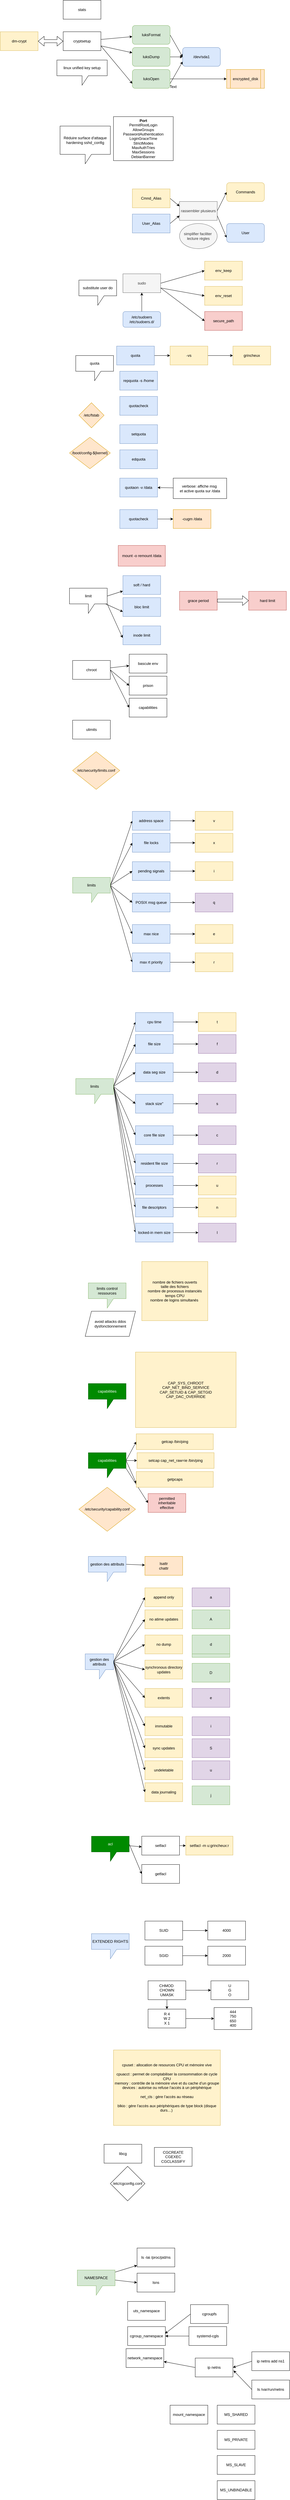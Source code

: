 <mxfile>
    <diagram id="hJlC-j1czO7JjAZC4sD-" name="Page-1">
        <mxGraphModel dx="1338" dy="501" grid="1" gridSize="10" guides="1" tooltips="1" connect="1" arrows="1" fold="1" page="1" pageScale="1" pageWidth="827" pageHeight="1169" math="0" shadow="0">
            <root>
                <mxCell id="0"/>
                <mxCell id="1" parent="0"/>
                <mxCell id="2" value="stats" style="rounded=0;whiteSpace=wrap;html=1;" vertex="1" parent="1">
                    <mxGeometry x="50" y="20" width="120" height="60" as="geometry"/>
                </mxCell>
                <mxCell id="16" style="edgeStyle=none;html=1;" edge="1" parent="1" source="3" target="5">
                    <mxGeometry relative="1" as="geometry"/>
                </mxCell>
                <mxCell id="17" style="edgeStyle=none;html=1;exitX=1;exitY=0.75;exitDx=0;exitDy=0;" edge="1" parent="1" source="3" target="6">
                    <mxGeometry relative="1" as="geometry"/>
                </mxCell>
                <mxCell id="18" style="edgeStyle=none;html=1;exitX=1;exitY=0.75;exitDx=0;exitDy=0;entryX=0;entryY=0.75;entryDx=0;entryDy=0;" edge="1" parent="1" source="3" target="7">
                    <mxGeometry relative="1" as="geometry"/>
                </mxCell>
                <mxCell id="3" value="cryptsetup" style="rounded=0;whiteSpace=wrap;html=1;" vertex="1" parent="1">
                    <mxGeometry x="50" y="120" width="120" height="60" as="geometry"/>
                </mxCell>
                <mxCell id="22" style="edgeStyle=none;html=1;exitX=1;exitY=0.5;exitDx=0;exitDy=0;entryX=0;entryY=0.5;entryDx=0;entryDy=0;" edge="1" parent="1" source="5" target="13">
                    <mxGeometry relative="1" as="geometry"/>
                </mxCell>
                <mxCell id="5" value="luksFormat" style="rounded=1;whiteSpace=wrap;html=1;fillColor=#d5e8d4;strokeColor=#82b366;" vertex="1" parent="1">
                    <mxGeometry x="270" y="100" width="120" height="60" as="geometry"/>
                </mxCell>
                <mxCell id="19" style="edgeStyle=none;html=1;exitX=1;exitY=0.5;exitDx=0;exitDy=0;" edge="1" parent="1" source="6" target="13">
                    <mxGeometry relative="1" as="geometry"/>
                </mxCell>
                <mxCell id="6" value="luksDump" style="rounded=1;whiteSpace=wrap;html=1;fillColor=#d5e8d4;strokeColor=#82b366;" vertex="1" parent="1">
                    <mxGeometry x="270" y="170" width="120" height="60" as="geometry"/>
                </mxCell>
                <mxCell id="20" style="edgeStyle=none;html=1;exitX=1;exitY=0.5;exitDx=0;exitDy=0;" edge="1" parent="1" source="7" target="12">
                    <mxGeometry relative="1" as="geometry">
                        <Array as="points">
                            <mxPoint x="410" y="270"/>
                        </Array>
                    </mxGeometry>
                </mxCell>
                <mxCell id="21" style="edgeStyle=none;html=1;exitX=1;exitY=0.75;exitDx=0;exitDy=0;entryX=0;entryY=0.75;entryDx=0;entryDy=0;" edge="1" parent="1" source="7" target="13">
                    <mxGeometry relative="1" as="geometry"/>
                </mxCell>
                <mxCell id="7" value="luksOpen" style="rounded=1;whiteSpace=wrap;html=1;fillColor=#d5e8d4;strokeColor=#82b366;" vertex="1" parent="1">
                    <mxGeometry x="270" y="240" width="120" height="60" as="geometry"/>
                </mxCell>
                <mxCell id="12" value="encrypted_disk" style="shape=process;whiteSpace=wrap;html=1;backgroundOutline=1;fillColor=#ffe6cc;strokeColor=#d79b00;" vertex="1" parent="1">
                    <mxGeometry x="570" y="240" width="120" height="60" as="geometry"/>
                </mxCell>
                <mxCell id="13" value="/dev/sda1" style="rounded=1;whiteSpace=wrap;html=1;fillColor=#dae8fc;strokeColor=#6c8ebf;" vertex="1" parent="1">
                    <mxGeometry x="430" y="170" width="120" height="60" as="geometry"/>
                </mxCell>
                <mxCell id="23" value="Text" style="text;html=1;strokeColor=none;fillColor=none;align=center;verticalAlign=middle;whiteSpace=wrap;rounded=0;" vertex="1" parent="1">
                    <mxGeometry x="370" y="280" width="60" height="30" as="geometry"/>
                </mxCell>
                <mxCell id="25" value="linux unified key setup" style="shape=callout;whiteSpace=wrap;html=1;perimeter=calloutPerimeter;" vertex="1" parent="1">
                    <mxGeometry x="30" y="210" width="160" height="80" as="geometry"/>
                </mxCell>
                <mxCell id="26" value="dm-crypt" style="rounded=0;whiteSpace=wrap;html=1;fillColor=#fff2cc;strokeColor=#d6b656;" vertex="1" parent="1">
                    <mxGeometry x="-150" y="120" width="120" height="60" as="geometry"/>
                </mxCell>
                <mxCell id="28" value="" style="shape=flexArrow;endArrow=classic;startArrow=classic;html=1;entryX=0;entryY=0.5;entryDx=0;entryDy=0;exitX=1;exitY=0.5;exitDx=0;exitDy=0;" edge="1" parent="1" source="26" target="3">
                    <mxGeometry width="100" height="100" relative="1" as="geometry">
                        <mxPoint x="-110" y="170" as="sourcePoint"/>
                        <mxPoint x="-10" y="70" as="targetPoint"/>
                    </mxGeometry>
                </mxCell>
                <mxCell id="29" value="&lt;b&gt;Port&lt;br&gt;&lt;/b&gt;PermitRootLogin&lt;br&gt;AllowGroups&lt;br&gt;PasswordAuthentication&lt;br&gt;LoginGraceTime&lt;br&gt;StrictModes&lt;br&gt;MaxAuthTries&lt;br&gt;MaxSessions&lt;br&gt;DebianBanner" style="rounded=0;whiteSpace=wrap;html=1;" vertex="1" parent="1">
                    <mxGeometry x="210" y="390" width="190" height="140" as="geometry"/>
                </mxCell>
                <mxCell id="30" value="Réduire surface d'attaque&lt;br&gt;hardening sshd_config" style="shape=callout;whiteSpace=wrap;html=1;perimeter=calloutPerimeter;" vertex="1" parent="1">
                    <mxGeometry x="40" y="420" width="160" height="120" as="geometry"/>
                </mxCell>
                <mxCell id="36" style="edgeStyle=none;html=1;exitX=1;exitY=0.5;exitDx=0;exitDy=0;entryX=0;entryY=0.25;entryDx=0;entryDy=0;" edge="1" parent="1" source="31" target="33">
                    <mxGeometry relative="1" as="geometry"/>
                </mxCell>
                <mxCell id="31" value="Cmnd_Alias" style="rounded=0;whiteSpace=wrap;html=1;fillColor=#fff2cc;strokeColor=#d6b656;" vertex="1" parent="1">
                    <mxGeometry x="270" y="620" width="120" height="60" as="geometry"/>
                </mxCell>
                <mxCell id="37" style="edgeStyle=none;html=1;exitX=1;exitY=0.5;exitDx=0;exitDy=0;entryX=0;entryY=0.75;entryDx=0;entryDy=0;" edge="1" parent="1" source="32" target="33">
                    <mxGeometry relative="1" as="geometry"/>
                </mxCell>
                <mxCell id="32" value="User_Alias" style="rounded=0;whiteSpace=wrap;html=1;fillColor=#dae8fc;strokeColor=#6c8ebf;" vertex="1" parent="1">
                    <mxGeometry x="270" y="700" width="120" height="60" as="geometry"/>
                </mxCell>
                <mxCell id="38" style="edgeStyle=none;html=1;exitX=1;exitY=0.5;exitDx=0;exitDy=0;entryX=0;entryY=0.5;entryDx=0;entryDy=0;" edge="1" parent="1" source="33" target="35">
                    <mxGeometry relative="1" as="geometry"/>
                </mxCell>
                <mxCell id="39" style="edgeStyle=none;html=1;exitX=1;exitY=0.75;exitDx=0;exitDy=0;entryX=0;entryY=0.75;entryDx=0;entryDy=0;" edge="1" parent="1" source="33" target="34">
                    <mxGeometry relative="1" as="geometry"/>
                </mxCell>
                <mxCell id="33" value="rassembler plusieurs" style="rounded=0;whiteSpace=wrap;html=1;fillColor=#f5f5f5;fontColor=#333333;strokeColor=#666666;" vertex="1" parent="1">
                    <mxGeometry x="420" y="660" width="120" height="60" as="geometry"/>
                </mxCell>
                <mxCell id="34" value="User" style="rounded=1;whiteSpace=wrap;html=1;fillColor=#dae8fc;strokeColor=#6c8ebf;" vertex="1" parent="1">
                    <mxGeometry x="570" y="730" width="120" height="60" as="geometry"/>
                </mxCell>
                <mxCell id="35" value="Commands" style="rounded=1;whiteSpace=wrap;html=1;fillColor=#fff2cc;strokeColor=#d6b656;" vertex="1" parent="1">
                    <mxGeometry x="570" y="600" width="120" height="60" as="geometry"/>
                </mxCell>
                <mxCell id="40" value="simplifier faciliter&amp;nbsp;&lt;br&gt;lecture règles" style="ellipse;whiteSpace=wrap;html=1;fillColor=#f5f5f5;fontColor=#333333;strokeColor=#666666;" vertex="1" parent="1">
                    <mxGeometry x="420" y="730" width="120" height="80" as="geometry"/>
                </mxCell>
                <mxCell id="41" value="env_keep" style="rounded=0;whiteSpace=wrap;html=1;fillColor=#fff2cc;strokeColor=#d6b656;" vertex="1" parent="1">
                    <mxGeometry x="500" y="850" width="120" height="60" as="geometry"/>
                </mxCell>
                <mxCell id="42" value="env_reset" style="rounded=0;whiteSpace=wrap;html=1;fillColor=#fff2cc;strokeColor=#d6b656;" vertex="1" parent="1">
                    <mxGeometry x="500" y="930" width="120" height="60" as="geometry"/>
                </mxCell>
                <mxCell id="44" style="edgeStyle=none;html=1;exitX=1;exitY=0.5;exitDx=0;exitDy=0;entryX=0;entryY=0.5;entryDx=0;entryDy=0;" edge="1" parent="1" source="43" target="41">
                    <mxGeometry relative="1" as="geometry"/>
                </mxCell>
                <mxCell id="45" style="edgeStyle=none;html=1;exitX=1;exitY=0.75;exitDx=0;exitDy=0;entryX=0;entryY=0.5;entryDx=0;entryDy=0;" edge="1" parent="1" source="43" target="42">
                    <mxGeometry relative="1" as="geometry"/>
                </mxCell>
                <mxCell id="47" style="edgeStyle=none;html=1;exitX=1;exitY=0.75;exitDx=0;exitDy=0;entryX=0;entryY=0.5;entryDx=0;entryDy=0;" edge="1" parent="1" source="43" target="46">
                    <mxGeometry relative="1" as="geometry"/>
                </mxCell>
                <mxCell id="43" value="sudo" style="rounded=0;whiteSpace=wrap;html=1;fillColor=#f5f5f5;fontColor=#333333;strokeColor=#666666;" vertex="1" parent="1">
                    <mxGeometry x="240" y="890" width="120" height="60" as="geometry"/>
                </mxCell>
                <mxCell id="46" value="secure_path" style="rounded=0;whiteSpace=wrap;html=1;fillColor=#f8cecc;strokeColor=#b85450;" vertex="1" parent="1">
                    <mxGeometry x="500" y="1010" width="120" height="60" as="geometry"/>
                </mxCell>
                <mxCell id="50" style="edgeStyle=none;html=1;entryX=0.5;entryY=1;entryDx=0;entryDy=0;" edge="1" parent="1" source="49" target="43">
                    <mxGeometry relative="1" as="geometry"/>
                </mxCell>
                <mxCell id="49" value="/etc/sudoers&lt;br&gt;/etc/sudoers.d/" style="rounded=1;whiteSpace=wrap;html=1;fillColor=#dae8fc;strokeColor=#6c8ebf;" vertex="1" parent="1">
                    <mxGeometry x="240" y="1010" width="120" height="50" as="geometry"/>
                </mxCell>
                <mxCell id="51" value="substitute user do" style="shape=callout;whiteSpace=wrap;html=1;perimeter=calloutPerimeter;" vertex="1" parent="1">
                    <mxGeometry x="100" y="910" width="120" height="80" as="geometry"/>
                </mxCell>
                <mxCell id="73" style="edgeStyle=none;html=1;exitX=1;exitY=0.5;exitDx=0;exitDy=0;entryX=0;entryY=0.5;entryDx=0;entryDy=0;" edge="1" parent="1" source="52" target="54">
                    <mxGeometry relative="1" as="geometry"/>
                </mxCell>
                <mxCell id="52" value="quota" style="rounded=0;whiteSpace=wrap;html=1;fillColor=#dae8fc;strokeColor=#6c8ebf;" vertex="1" parent="1">
                    <mxGeometry x="220" y="1120" width="120" height="60" as="geometry"/>
                </mxCell>
                <mxCell id="58" value="" style="edgeStyle=none;html=1;" edge="1" parent="1" source="54" target="57">
                    <mxGeometry relative="1" as="geometry"/>
                </mxCell>
                <mxCell id="54" value="-vs" style="rounded=0;whiteSpace=wrap;html=1;fillColor=#fff2cc;strokeColor=#d6b656;" vertex="1" parent="1">
                    <mxGeometry x="390" y="1120" width="120" height="60" as="geometry"/>
                </mxCell>
                <mxCell id="57" value="grincheux" style="rounded=0;whiteSpace=wrap;html=1;fillColor=#fff2cc;strokeColor=#d6b656;" vertex="1" parent="1">
                    <mxGeometry x="590" y="1120" width="120" height="60" as="geometry"/>
                </mxCell>
                <mxCell id="59" value="repquota -s /home" style="whiteSpace=wrap;html=1;fillColor=#dae8fc;strokeColor=#6c8ebf;" vertex="1" parent="1">
                    <mxGeometry x="230" y="1200" width="120" height="60" as="geometry"/>
                </mxCell>
                <mxCell id="60" value="quota" style="shape=callout;whiteSpace=wrap;html=1;perimeter=calloutPerimeter;" vertex="1" parent="1">
                    <mxGeometry x="90" y="1150" width="120" height="80" as="geometry"/>
                </mxCell>
                <mxCell id="61" value="quotacheck" style="rounded=0;whiteSpace=wrap;html=1;fillColor=#dae8fc;strokeColor=#6c8ebf;" vertex="1" parent="1">
                    <mxGeometry x="230" y="1280" width="120" height="60" as="geometry"/>
                </mxCell>
                <mxCell id="62" value="setfacl -m u:grincheux:r" style="rounded=0;whiteSpace=wrap;html=1;fillColor=#fff2cc;strokeColor=#d6b656;" vertex="1" parent="1">
                    <mxGeometry x="440" y="5860" width="150" height="60" as="geometry"/>
                </mxCell>
                <mxCell id="63" value="setquota" style="whiteSpace=wrap;html=1;fillColor=#dae8fc;strokeColor=#6c8ebf;" vertex="1" parent="1">
                    <mxGeometry x="230" y="1370" width="120" height="60" as="geometry"/>
                </mxCell>
                <mxCell id="64" value="edquota" style="whiteSpace=wrap;html=1;fillColor=#dae8fc;strokeColor=#6c8ebf;" vertex="1" parent="1">
                    <mxGeometry x="230" y="1450" width="120" height="60" as="geometry"/>
                </mxCell>
                <mxCell id="65" value="quotaon -v /data" style="whiteSpace=wrap;html=1;fillColor=#dae8fc;strokeColor=#6c8ebf;" vertex="1" parent="1">
                    <mxGeometry x="230" y="1540" width="120" height="60" as="geometry"/>
                </mxCell>
                <mxCell id="67" style="edgeStyle=none;html=1;entryX=1;entryY=0.5;entryDx=0;entryDy=0;" edge="1" parent="1" source="66" target="65">
                    <mxGeometry relative="1" as="geometry"/>
                </mxCell>
                <mxCell id="66" value="verbose: affiche msg&amp;nbsp;&lt;br&gt;et active quota sur /data" style="whiteSpace=wrap;html=1;" vertex="1" parent="1">
                    <mxGeometry x="400" y="1540" width="170" height="65" as="geometry"/>
                </mxCell>
                <mxCell id="71" style="edgeStyle=none;html=1;exitX=1;exitY=0.5;exitDx=0;exitDy=0;entryX=0;entryY=0.5;entryDx=0;entryDy=0;" edge="1" parent="1" source="68" target="70">
                    <mxGeometry relative="1" as="geometry"/>
                </mxCell>
                <mxCell id="68" value="quotacheck" style="whiteSpace=wrap;html=1;fillColor=#dae8fc;strokeColor=#6c8ebf;" vertex="1" parent="1">
                    <mxGeometry x="230" y="1640" width="120" height="60" as="geometry"/>
                </mxCell>
                <mxCell id="70" value="-cugm /data" style="whiteSpace=wrap;html=1;fillColor=#ffe6cc;strokeColor=#d79b00;" vertex="1" parent="1">
                    <mxGeometry x="400" y="1640" width="120" height="60" as="geometry"/>
                </mxCell>
                <mxCell id="72" value="mount -o remount /data" style="rounded=0;whiteSpace=wrap;html=1;fillColor=#f8cecc;strokeColor=#b85450;" vertex="1" parent="1">
                    <mxGeometry x="225" y="1754" width="150" height="66" as="geometry"/>
                </mxCell>
                <mxCell id="75" value="/etc/fstab" style="rhombus;whiteSpace=wrap;html=1;fillColor=#ffe6cc;strokeColor=#d79b00;" vertex="1" parent="1">
                    <mxGeometry x="100" y="1300" width="80" height="80" as="geometry"/>
                </mxCell>
                <mxCell id="76" value="/boot/config-${kernel}" style="rhombus;whiteSpace=wrap;html=1;fillColor=#ffe6cc;strokeColor=#d79b00;" vertex="1" parent="1">
                    <mxGeometry x="70" y="1410" width="130" height="100" as="geometry"/>
                </mxCell>
                <mxCell id="84" style="edgeStyle=none;html=1;exitX=0;exitY=0;exitDx=120;exitDy=25;exitPerimeter=0;" edge="1" parent="1" source="77" target="79">
                    <mxGeometry relative="1" as="geometry"/>
                </mxCell>
                <mxCell id="85" style="edgeStyle=none;html=1;entryX=0;entryY=0.75;entryDx=0;entryDy=0;" edge="1" parent="1" source="77" target="81">
                    <mxGeometry relative="1" as="geometry"/>
                </mxCell>
                <mxCell id="87" style="edgeStyle=none;html=1;exitX=0;exitY=0;exitDx=120;exitDy=50;exitPerimeter=0;entryX=-0.008;entryY=0.633;entryDx=0;entryDy=0;entryPerimeter=0;" edge="1" parent="1" source="77" target="83">
                    <mxGeometry relative="1" as="geometry"/>
                </mxCell>
                <mxCell id="77" value="limit" style="shape=callout;whiteSpace=wrap;html=1;perimeter=calloutPerimeter;" vertex="1" parent="1">
                    <mxGeometry x="70" y="1890" width="120" height="80" as="geometry"/>
                </mxCell>
                <mxCell id="79" value="soft / hard" style="rounded=0;whiteSpace=wrap;html=1;fillColor=#dae8fc;strokeColor=#6c8ebf;" vertex="1" parent="1">
                    <mxGeometry x="240" y="1850" width="120" height="60" as="geometry"/>
                </mxCell>
                <mxCell id="81" value="bloc limit" style="rounded=0;whiteSpace=wrap;html=1;fillColor=#dae8fc;strokeColor=#6c8ebf;" vertex="1" parent="1">
                    <mxGeometry x="240" y="1920" width="120" height="60" as="geometry"/>
                </mxCell>
                <mxCell id="83" value="inode limit" style="rounded=0;whiteSpace=wrap;html=1;fillColor=#dae8fc;strokeColor=#6c8ebf;" vertex="1" parent="1">
                    <mxGeometry x="240" y="2010" width="120" height="60" as="geometry"/>
                </mxCell>
                <mxCell id="88" value="grace period" style="rounded=0;whiteSpace=wrap;html=1;fillColor=#f8cecc;strokeColor=#b85450;" vertex="1" parent="1">
                    <mxGeometry x="420" y="1900" width="120" height="60" as="geometry"/>
                </mxCell>
                <mxCell id="89" value="" style="shape=flexArrow;endArrow=classic;html=1;" edge="1" parent="1">
                    <mxGeometry width="50" height="50" relative="1" as="geometry">
                        <mxPoint x="540" y="1929.5" as="sourcePoint"/>
                        <mxPoint x="640" y="1929.5" as="targetPoint"/>
                    </mxGeometry>
                </mxCell>
                <mxCell id="90" value="hard limit" style="whiteSpace=wrap;html=1;fillColor=#f8cecc;strokeColor=#b85450;" vertex="1" parent="1">
                    <mxGeometry x="640" y="1900" width="120" height="60" as="geometry"/>
                </mxCell>
                <mxCell id="100" style="edgeStyle=none;html=1;" edge="1" parent="1" source="91" target="94">
                    <mxGeometry relative="1" as="geometry"/>
                </mxCell>
                <mxCell id="101" style="edgeStyle=none;html=1;exitX=1;exitY=0.5;exitDx=0;exitDy=0;entryX=0;entryY=0.5;entryDx=0;entryDy=0;" edge="1" parent="1" source="91" target="95">
                    <mxGeometry relative="1" as="geometry"/>
                </mxCell>
                <mxCell id="102" style="edgeStyle=none;html=1;exitX=1;exitY=0.5;exitDx=0;exitDy=0;entryX=0;entryY=0.5;entryDx=0;entryDy=0;" edge="1" parent="1" source="91" target="97">
                    <mxGeometry relative="1" as="geometry"/>
                </mxCell>
                <mxCell id="91" value="chroot" style="whiteSpace=wrap;html=1;" vertex="1" parent="1">
                    <mxGeometry x="80" y="2120" width="120" height="60" as="geometry"/>
                </mxCell>
                <mxCell id="94" value="bascule env" style="whiteSpace=wrap;html=1;" vertex="1" parent="1">
                    <mxGeometry x="260" y="2100" width="120" height="60" as="geometry"/>
                </mxCell>
                <mxCell id="95" value="prison" style="whiteSpace=wrap;html=1;" vertex="1" parent="1">
                    <mxGeometry x="260" y="2170" width="120" height="60" as="geometry"/>
                </mxCell>
                <mxCell id="97" value="capabilities" style="whiteSpace=wrap;html=1;" vertex="1" parent="1">
                    <mxGeometry x="260" y="2240" width="120" height="60" as="geometry"/>
                </mxCell>
                <mxCell id="98" value="ulimits" style="whiteSpace=wrap;html=1;" vertex="1" parent="1">
                    <mxGeometry x="80" y="2310" width="120" height="60" as="geometry"/>
                </mxCell>
                <mxCell id="99" value="/etc/security/limits.conf" style="rhombus;whiteSpace=wrap;html=1;fillColor=#ffe6cc;strokeColor=#d79b00;" vertex="1" parent="1">
                    <mxGeometry x="80" y="2410" width="150" height="120" as="geometry"/>
                </mxCell>
                <mxCell id="125" style="edgeStyle=none;html=1;exitX=0;exitY=0;exitDx=120;exitDy=25;exitPerimeter=0;entryX=0;entryY=0.5;entryDx=0;entryDy=0;" edge="1" parent="1" source="103" target="106">
                    <mxGeometry relative="1" as="geometry"/>
                </mxCell>
                <mxCell id="126" style="edgeStyle=none;html=1;exitX=0;exitY=0;exitDx=120;exitDy=25;exitPerimeter=0;entryX=0;entryY=0.5;entryDx=0;entryDy=0;" edge="1" parent="1" source="103" target="107">
                    <mxGeometry relative="1" as="geometry"/>
                </mxCell>
                <mxCell id="127" style="edgeStyle=none;html=1;exitX=0;exitY=0;exitDx=120;exitDy=25;exitPerimeter=0;entryX=0;entryY=0.5;entryDx=0;entryDy=0;" edge="1" parent="1" source="103" target="108">
                    <mxGeometry relative="1" as="geometry"/>
                </mxCell>
                <mxCell id="128" style="edgeStyle=none;html=1;exitX=0;exitY=0;exitDx=120;exitDy=25;exitPerimeter=0;entryX=0;entryY=0.5;entryDx=0;entryDy=0;" edge="1" parent="1" source="103" target="109">
                    <mxGeometry relative="1" as="geometry"/>
                </mxCell>
                <mxCell id="129" style="edgeStyle=none;html=1;exitX=0;exitY=0;exitDx=120;exitDy=25;exitPerimeter=0;entryX=0;entryY=0.5;entryDx=0;entryDy=0;" edge="1" parent="1" source="103" target="110">
                    <mxGeometry relative="1" as="geometry"/>
                </mxCell>
                <mxCell id="130" style="edgeStyle=none;html=1;exitX=0;exitY=0;exitDx=120;exitDy=25;exitPerimeter=0;entryX=0;entryY=0.5;entryDx=0;entryDy=0;" edge="1" parent="1" source="103" target="111">
                    <mxGeometry relative="1" as="geometry"/>
                </mxCell>
                <mxCell id="103" value="limits" style="shape=callout;whiteSpace=wrap;html=1;perimeter=calloutPerimeter;fillColor=#d5e8d4;strokeColor=#82b366;" vertex="1" parent="1">
                    <mxGeometry x="80" y="2810" width="120" height="80" as="geometry"/>
                </mxCell>
                <mxCell id="113" value="" style="edgeStyle=none;html=1;" edge="1" parent="1" source="106" target="112">
                    <mxGeometry relative="1" as="geometry"/>
                </mxCell>
                <mxCell id="106" value="address space" style="rounded=0;whiteSpace=wrap;html=1;fillColor=#dae8fc;strokeColor=#6c8ebf;" vertex="1" parent="1">
                    <mxGeometry x="270" y="2600" width="120" height="60" as="geometry"/>
                </mxCell>
                <mxCell id="116" value="" style="edgeStyle=none;html=1;" edge="1" parent="1" source="107" target="115">
                    <mxGeometry relative="1" as="geometry"/>
                </mxCell>
                <mxCell id="107" value="file locks" style="whiteSpace=wrap;html=1;fillColor=#dae8fc;strokeColor=#6c8ebf;" vertex="1" parent="1">
                    <mxGeometry x="270" y="2670" width="120" height="60" as="geometry"/>
                </mxCell>
                <mxCell id="118" value="" style="edgeStyle=none;html=1;" edge="1" parent="1" source="108" target="117">
                    <mxGeometry relative="1" as="geometry"/>
                </mxCell>
                <mxCell id="108" value="pending signals" style="whiteSpace=wrap;html=1;fillColor=#dae8fc;strokeColor=#6c8ebf;" vertex="1" parent="1">
                    <mxGeometry x="270" y="2760" width="120" height="60" as="geometry"/>
                </mxCell>
                <mxCell id="120" value="" style="edgeStyle=none;html=1;" edge="1" parent="1" source="109" target="119">
                    <mxGeometry relative="1" as="geometry"/>
                </mxCell>
                <mxCell id="109" value="POSIX msg queue" style="whiteSpace=wrap;html=1;fillColor=#dae8fc;strokeColor=#6c8ebf;" vertex="1" parent="1">
                    <mxGeometry x="270" y="2860" width="120" height="60" as="geometry"/>
                </mxCell>
                <mxCell id="122" value="" style="edgeStyle=none;html=1;" edge="1" parent="1" source="110" target="121">
                    <mxGeometry relative="1" as="geometry"/>
                </mxCell>
                <mxCell id="110" value="max nice" style="whiteSpace=wrap;html=1;fillColor=#dae8fc;strokeColor=#6c8ebf;" vertex="1" parent="1">
                    <mxGeometry x="270" y="2960" width="120" height="60" as="geometry"/>
                </mxCell>
                <mxCell id="124" value="" style="edgeStyle=none;html=1;" edge="1" parent="1" source="111" target="123">
                    <mxGeometry relative="1" as="geometry"/>
                </mxCell>
                <mxCell id="111" value="max rt priority" style="whiteSpace=wrap;html=1;fillColor=#dae8fc;strokeColor=#6c8ebf;" vertex="1" parent="1">
                    <mxGeometry x="270" y="3050" width="120" height="60" as="geometry"/>
                </mxCell>
                <mxCell id="112" value="v" style="rounded=0;whiteSpace=wrap;html=1;fillColor=#fff2cc;strokeColor=#d6b656;" vertex="1" parent="1">
                    <mxGeometry x="470" y="2600" width="120" height="60" as="geometry"/>
                </mxCell>
                <mxCell id="115" value="x" style="whiteSpace=wrap;html=1;fillColor=#fff2cc;strokeColor=#d6b656;" vertex="1" parent="1">
                    <mxGeometry x="470" y="2670" width="120" height="60" as="geometry"/>
                </mxCell>
                <mxCell id="117" value="i" style="whiteSpace=wrap;html=1;fillColor=#fff2cc;strokeColor=#d6b656;" vertex="1" parent="1">
                    <mxGeometry x="470" y="2760" width="120" height="60" as="geometry"/>
                </mxCell>
                <mxCell id="119" value="q" style="whiteSpace=wrap;html=1;fillColor=#e1d5e7;strokeColor=#9673a6;" vertex="1" parent="1">
                    <mxGeometry x="470" y="2860" width="120" height="60" as="geometry"/>
                </mxCell>
                <mxCell id="121" value="e" style="whiteSpace=wrap;html=1;fillColor=#fff2cc;strokeColor=#d6b656;" vertex="1" parent="1">
                    <mxGeometry x="470" y="2960" width="120" height="60" as="geometry"/>
                </mxCell>
                <mxCell id="123" value="r" style="whiteSpace=wrap;html=1;fillColor=#fff2cc;strokeColor=#d6b656;" vertex="1" parent="1">
                    <mxGeometry x="470" y="3050" width="120" height="60" as="geometry"/>
                </mxCell>
                <mxCell id="131" style="edgeStyle=none;html=1;exitX=0;exitY=0;exitDx=120;exitDy=25;exitPerimeter=0;entryX=0;entryY=0.5;entryDx=0;entryDy=0;" edge="1" source="137" target="139" parent="1">
                    <mxGeometry relative="1" as="geometry"/>
                </mxCell>
                <mxCell id="132" style="edgeStyle=none;html=1;exitX=0;exitY=0;exitDx=120;exitDy=25;exitPerimeter=0;entryX=0;entryY=0.5;entryDx=0;entryDy=0;" edge="1" source="137" target="141" parent="1">
                    <mxGeometry relative="1" as="geometry"/>
                </mxCell>
                <mxCell id="133" style="edgeStyle=none;html=1;exitX=0;exitY=0;exitDx=120;exitDy=25;exitPerimeter=0;entryX=0;entryY=0.5;entryDx=0;entryDy=0;" edge="1" source="137" target="143" parent="1">
                    <mxGeometry relative="1" as="geometry"/>
                </mxCell>
                <mxCell id="134" style="edgeStyle=none;html=1;exitX=0;exitY=0;exitDx=120;exitDy=25;exitPerimeter=0;entryX=0;entryY=0.5;entryDx=0;entryDy=0;" edge="1" source="137" target="145" parent="1">
                    <mxGeometry relative="1" as="geometry"/>
                </mxCell>
                <mxCell id="135" style="edgeStyle=none;html=1;exitX=0;exitY=0;exitDx=120;exitDy=25;exitPerimeter=0;entryX=0;entryY=0.5;entryDx=0;entryDy=0;" edge="1" source="137" target="147" parent="1">
                    <mxGeometry relative="1" as="geometry"/>
                </mxCell>
                <mxCell id="136" style="edgeStyle=none;html=1;exitX=0;exitY=0;exitDx=120;exitDy=25;exitPerimeter=0;entryX=0;entryY=0.5;entryDx=0;entryDy=0;" edge="1" source="137" target="149" parent="1">
                    <mxGeometry relative="1" as="geometry"/>
                </mxCell>
                <mxCell id="167" style="edgeStyle=none;html=1;exitX=0;exitY=0;exitDx=120;exitDy=25;exitPerimeter=0;entryX=0;entryY=0.5;entryDx=0;entryDy=0;" edge="1" parent="1" source="137" target="157">
                    <mxGeometry relative="1" as="geometry"/>
                </mxCell>
                <mxCell id="168" style="edgeStyle=none;html=1;exitX=0;exitY=0;exitDx=120;exitDy=25;exitPerimeter=0;entryX=0;entryY=0.5;entryDx=0;entryDy=0;" edge="1" parent="1" source="137" target="158">
                    <mxGeometry relative="1" as="geometry"/>
                </mxCell>
                <mxCell id="169" style="edgeStyle=none;html=1;exitX=0;exitY=0;exitDx=120;exitDy=25;exitPerimeter=0;entryX=0;entryY=0.5;entryDx=0;entryDy=0;" edge="1" parent="1" source="137" target="159">
                    <mxGeometry relative="1" as="geometry"/>
                </mxCell>
                <mxCell id="137" value="limits" style="shape=callout;whiteSpace=wrap;html=1;perimeter=calloutPerimeter;fillColor=#d5e8d4;strokeColor=#82b366;" vertex="1" parent="1">
                    <mxGeometry x="90" y="3450" width="120" height="80" as="geometry"/>
                </mxCell>
                <mxCell id="138" value="" style="edgeStyle=none;html=1;" edge="1" source="139" target="150" parent="1">
                    <mxGeometry relative="1" as="geometry"/>
                </mxCell>
                <mxCell id="139" value="cpu time" style="rounded=0;whiteSpace=wrap;html=1;fillColor=#dae8fc;strokeColor=#6c8ebf;" vertex="1" parent="1">
                    <mxGeometry x="280" y="3240" width="120" height="60" as="geometry"/>
                </mxCell>
                <mxCell id="140" value="" style="edgeStyle=none;html=1;" edge="1" source="141" target="151" parent="1">
                    <mxGeometry relative="1" as="geometry"/>
                </mxCell>
                <mxCell id="141" value="file size" style="whiteSpace=wrap;html=1;fillColor=#dae8fc;strokeColor=#6c8ebf;" vertex="1" parent="1">
                    <mxGeometry x="280" y="3310" width="120" height="60" as="geometry"/>
                </mxCell>
                <mxCell id="142" value="" style="edgeStyle=none;html=1;" edge="1" source="143" target="152" parent="1">
                    <mxGeometry relative="1" as="geometry"/>
                </mxCell>
                <mxCell id="143" value="data seg size" style="whiteSpace=wrap;html=1;fillColor=#dae8fc;strokeColor=#6c8ebf;" vertex="1" parent="1">
                    <mxGeometry x="280" y="3400" width="120" height="60" as="geometry"/>
                </mxCell>
                <mxCell id="144" value="" style="edgeStyle=none;html=1;" edge="1" source="145" target="153" parent="1">
                    <mxGeometry relative="1" as="geometry"/>
                </mxCell>
                <mxCell id="145" value="stack size&quot;" style="whiteSpace=wrap;html=1;fillColor=#dae8fc;strokeColor=#6c8ebf;" vertex="1" parent="1">
                    <mxGeometry x="280" y="3500" width="120" height="60" as="geometry"/>
                </mxCell>
                <mxCell id="146" value="" style="edgeStyle=none;html=1;" edge="1" source="147" target="154" parent="1">
                    <mxGeometry relative="1" as="geometry"/>
                </mxCell>
                <mxCell id="147" value="core file size" style="whiteSpace=wrap;html=1;fillColor=#dae8fc;strokeColor=#6c8ebf;" vertex="1" parent="1">
                    <mxGeometry x="280" y="3600" width="120" height="60" as="geometry"/>
                </mxCell>
                <mxCell id="148" value="" style="edgeStyle=none;html=1;" edge="1" source="149" target="155" parent="1">
                    <mxGeometry relative="1" as="geometry"/>
                </mxCell>
                <mxCell id="149" value="resident file size" style="whiteSpace=wrap;html=1;fillColor=#dae8fc;strokeColor=#6c8ebf;" vertex="1" parent="1">
                    <mxGeometry x="280" y="3690" width="120" height="60" as="geometry"/>
                </mxCell>
                <mxCell id="150" value="t" style="rounded=0;whiteSpace=wrap;html=1;fillColor=#fff2cc;strokeColor=#d6b656;" vertex="1" parent="1">
                    <mxGeometry x="480" y="3240" width="120" height="60" as="geometry"/>
                </mxCell>
                <mxCell id="151" value="f" style="whiteSpace=wrap;html=1;fillColor=#e1d5e7;strokeColor=#9673a6;" vertex="1" parent="1">
                    <mxGeometry x="480" y="3310" width="120" height="60" as="geometry"/>
                </mxCell>
                <mxCell id="152" value="d" style="whiteSpace=wrap;html=1;fillColor=#e1d5e7;strokeColor=#9673a6;" vertex="1" parent="1">
                    <mxGeometry x="480" y="3400" width="120" height="60" as="geometry"/>
                </mxCell>
                <mxCell id="153" value="s" style="whiteSpace=wrap;html=1;fillColor=#e1d5e7;strokeColor=#9673a6;" vertex="1" parent="1">
                    <mxGeometry x="480" y="3500" width="120" height="60" as="geometry"/>
                </mxCell>
                <mxCell id="154" value="c" style="whiteSpace=wrap;html=1;fillColor=#e1d5e7;strokeColor=#9673a6;" vertex="1" parent="1">
                    <mxGeometry x="480" y="3600" width="120" height="60" as="geometry"/>
                </mxCell>
                <mxCell id="155" value="r" style="whiteSpace=wrap;html=1;fillColor=#e1d5e7;strokeColor=#9673a6;" vertex="1" parent="1">
                    <mxGeometry x="480" y="3690" width="120" height="60" as="geometry"/>
                </mxCell>
                <mxCell id="164" style="edgeStyle=none;html=1;exitX=1;exitY=0.5;exitDx=0;exitDy=0;" edge="1" parent="1" source="157" target="161">
                    <mxGeometry relative="1" as="geometry"/>
                </mxCell>
                <mxCell id="157" value="processes" style="whiteSpace=wrap;html=1;fillColor=#dae8fc;strokeColor=#6c8ebf;" vertex="1" parent="1">
                    <mxGeometry x="280" y="3760" width="120" height="60" as="geometry"/>
                </mxCell>
                <mxCell id="165" style="edgeStyle=none;html=1;exitX=1;exitY=0.5;exitDx=0;exitDy=0;entryX=0;entryY=0.5;entryDx=0;entryDy=0;" edge="1" parent="1" source="158" target="162">
                    <mxGeometry relative="1" as="geometry"/>
                </mxCell>
                <mxCell id="158" value="file descriptors" style="whiteSpace=wrap;html=1;fillColor=#dae8fc;strokeColor=#6c8ebf;" vertex="1" parent="1">
                    <mxGeometry x="280" y="3830" width="120" height="60" as="geometry"/>
                </mxCell>
                <mxCell id="166" style="edgeStyle=none;html=1;exitX=1;exitY=0.5;exitDx=0;exitDy=0;" edge="1" parent="1" source="159" target="163">
                    <mxGeometry relative="1" as="geometry"/>
                </mxCell>
                <mxCell id="159" value="locked-in mem size" style="whiteSpace=wrap;html=1;fillColor=#dae8fc;strokeColor=#6c8ebf;" vertex="1" parent="1">
                    <mxGeometry x="280" y="3910" width="120" height="60" as="geometry"/>
                </mxCell>
                <mxCell id="161" value="u" style="whiteSpace=wrap;html=1;fillColor=#fff2cc;strokeColor=#d6b656;" vertex="1" parent="1">
                    <mxGeometry x="480" y="3760" width="120" height="60" as="geometry"/>
                </mxCell>
                <mxCell id="162" value="n" style="whiteSpace=wrap;html=1;fillColor=#fff2cc;strokeColor=#d6b656;" vertex="1" parent="1">
                    <mxGeometry x="480" y="3830" width="120" height="60" as="geometry"/>
                </mxCell>
                <mxCell id="163" value="l" style="whiteSpace=wrap;html=1;fillColor=#e1d5e7;strokeColor=#9673a6;" vertex="1" parent="1">
                    <mxGeometry x="480" y="3910" width="120" height="60" as="geometry"/>
                </mxCell>
                <mxCell id="170" value="nombre de fichiers ouverts&lt;br/&gt;taille des fichiers&lt;br/&gt;nombre de processus instanciés&lt;br/&gt;temps CPU&lt;br/&gt;nombre de logins simultanés&amp;nbsp;" style="whiteSpace=wrap;html=1;fillColor=#fff2cc;strokeColor=#d6b656;" vertex="1" parent="1">
                    <mxGeometry x="300" y="4032" width="210" height="188" as="geometry"/>
                </mxCell>
                <mxCell id="171" value="limits control ressources" style="shape=callout;whiteSpace=wrap;html=1;perimeter=calloutPerimeter;fillColor=#d5e8d4;strokeColor=#82b366;" vertex="1" parent="1">
                    <mxGeometry x="130" y="4100" width="120" height="80" as="geometry"/>
                </mxCell>
                <mxCell id="173" value="avoid attacks ddos&lt;br&gt;dysfonctionnement" style="shape=parallelogram;perimeter=parallelogramPerimeter;whiteSpace=wrap;html=1;fixedSize=1;" vertex="1" parent="1">
                    <mxGeometry x="120" y="4190" width="160" height="80" as="geometry"/>
                </mxCell>
                <mxCell id="174" value="CAP_SYS_CHROOT&lt;br/&gt;CAP_NET_BIND_SERVICE&lt;br/&gt;CAP_SETUID &amp;amp; CAP_SETGID&lt;br/&gt;CAP_DAC_OVERRIDE" style="rounded=0;whiteSpace=wrap;html=1;fillColor=#fff2cc;strokeColor=#d6b656;" vertex="1" parent="1">
                    <mxGeometry x="280" y="4320" width="320" height="240" as="geometry"/>
                </mxCell>
                <mxCell id="175" value="capabilities" style="shape=callout;whiteSpace=wrap;html=1;perimeter=calloutPerimeter;fillColor=#008a00;fontColor=#ffffff;strokeColor=#005700;" vertex="1" parent="1">
                    <mxGeometry x="130" y="4420" width="120" height="80" as="geometry"/>
                </mxCell>
                <mxCell id="181" style="edgeStyle=none;html=1;exitX=0;exitY=0;exitDx=120;exitDy=25;exitPerimeter=0;" edge="1" parent="1" source="176" target="177">
                    <mxGeometry relative="1" as="geometry"/>
                </mxCell>
                <mxCell id="182" style="edgeStyle=none;html=1;exitX=0;exitY=0;exitDx=120;exitDy=25;exitPerimeter=0;entryX=0;entryY=0.75;entryDx=0;entryDy=0;" edge="1" parent="1" source="176" target="178">
                    <mxGeometry relative="1" as="geometry"/>
                </mxCell>
                <mxCell id="185" style="edgeStyle=none;html=1;exitX=0;exitY=0;exitDx=120;exitDy=25;exitPerimeter=0;entryX=0;entryY=0.5;entryDx=0;entryDy=0;" edge="1" parent="1" source="176" target="183">
                    <mxGeometry relative="1" as="geometry"/>
                </mxCell>
                <mxCell id="187" style="edgeStyle=none;html=1;exitX=0;exitY=0;exitDx=120;exitDy=50;exitPerimeter=0;entryX=0;entryY=0.5;entryDx=0;entryDy=0;" edge="1" parent="1" source="176" target="186">
                    <mxGeometry relative="1" as="geometry"/>
                </mxCell>
                <mxCell id="176" value="capabilities" style="shape=callout;whiteSpace=wrap;html=1;perimeter=calloutPerimeter;fillColor=#008a00;fontColor=#ffffff;strokeColor=#005700;" vertex="1" parent="1">
                    <mxGeometry x="130" y="4640" width="120" height="80" as="geometry"/>
                </mxCell>
                <mxCell id="177" value="setcap cap_net_raw=ie /bin/ping&lt;br/&gt;" style="rounded=0;whiteSpace=wrap;html=1;fillColor=#fff2cc;strokeColor=#d6b656;" vertex="1" parent="1">
                    <mxGeometry x="285" y="4640" width="245" height="50" as="geometry"/>
                </mxCell>
                <mxCell id="178" value="getpcaps" style="rounded=0;whiteSpace=wrap;html=1;fillColor=#fff2cc;strokeColor=#d6b656;" vertex="1" parent="1">
                    <mxGeometry x="282.5" y="4700" width="245" height="50" as="geometry"/>
                </mxCell>
                <mxCell id="180" value="/etc/security/capability.conf" style="rhombus;whiteSpace=wrap;html=1;fillColor=#ffe6cc;strokeColor=#d79b00;" vertex="1" parent="1">
                    <mxGeometry x="100" y="4750" width="180" height="140" as="geometry"/>
                </mxCell>
                <mxCell id="183" value="getcap /bin/ping" style="rounded=0;whiteSpace=wrap;html=1;fillColor=#fff2cc;strokeColor=#d6b656;" vertex="1" parent="1">
                    <mxGeometry x="282.5" y="4580" width="245" height="50" as="geometry"/>
                </mxCell>
                <mxCell id="186" value="permitted&lt;br&gt;inheritable&lt;br&gt;effective" style="rounded=0;whiteSpace=wrap;html=1;fillColor=#f8cecc;strokeColor=#b85450;" vertex="1" parent="1">
                    <mxGeometry x="320" y="4770" width="120" height="60" as="geometry"/>
                </mxCell>
                <mxCell id="188" value="lsattr&lt;br&gt;chattr" style="rounded=0;whiteSpace=wrap;html=1;fillColor=#ffe6cc;strokeColor=#d79b00;" vertex="1" parent="1">
                    <mxGeometry x="310" y="4970" width="120" height="60" as="geometry"/>
                </mxCell>
                <mxCell id="190" style="edgeStyle=none;html=1;exitX=0;exitY=0;exitDx=120;exitDy=25;exitPerimeter=0;" edge="1" parent="1" source="189" target="188">
                    <mxGeometry relative="1" as="geometry"/>
                </mxCell>
                <mxCell id="189" value="gestion des attributs" style="shape=callout;whiteSpace=wrap;html=1;perimeter=calloutPerimeter;fillColor=#dae8fc;strokeColor=#6c8ebf;" vertex="1" parent="1">
                    <mxGeometry x="130" y="4970" width="120" height="80" as="geometry"/>
                </mxCell>
                <mxCell id="191" value="no atime updates" style="rounded=0;whiteSpace=wrap;html=1;fillColor=#fff2cc;strokeColor=#d6b656;" vertex="1" parent="1">
                    <mxGeometry x="310" y="5140" width="120" height="60" as="geometry"/>
                </mxCell>
                <mxCell id="194" value="append only" style="rounded=0;whiteSpace=wrap;html=1;fillColor=#fff2cc;strokeColor=#d6b656;" vertex="1" parent="1">
                    <mxGeometry x="310" y="5070" width="120" height="60" as="geometry"/>
                </mxCell>
                <mxCell id="195" value="synchronous directory updates" style="rounded=0;whiteSpace=wrap;html=1;fillColor=#fff2cc;strokeColor=#d6b656;" vertex="1" parent="1">
                    <mxGeometry x="310" y="5300" width="120" height="60" as="geometry"/>
                </mxCell>
                <mxCell id="196" value="no dump" style="rounded=0;whiteSpace=wrap;html=1;fillColor=#fff2cc;strokeColor=#d6b656;" vertex="1" parent="1">
                    <mxGeometry x="310" y="5220" width="120" height="60" as="geometry"/>
                </mxCell>
                <mxCell id="197" value="extents" style="rounded=0;whiteSpace=wrap;html=1;fillColor=#fff2cc;strokeColor=#d6b656;" vertex="1" parent="1">
                    <mxGeometry x="310" y="5390" width="120" height="60" as="geometry"/>
                </mxCell>
                <mxCell id="198" value="immutable" style="whiteSpace=wrap;html=1;fillColor=#fff2cc;strokeColor=#d6b656;" vertex="1" parent="1">
                    <mxGeometry x="310" y="5480" width="120" height="60" as="geometry"/>
                </mxCell>
                <mxCell id="199" value="sync updates" style="whiteSpace=wrap;html=1;fillColor=#fff2cc;strokeColor=#d6b656;" vertex="1" parent="1">
                    <mxGeometry x="310" y="5550" width="120" height="60" as="geometry"/>
                </mxCell>
                <mxCell id="200" value="undeletable" style="whiteSpace=wrap;html=1;fillColor=#fff2cc;strokeColor=#d6b656;" vertex="1" parent="1">
                    <mxGeometry x="310" y="5620" width="120" height="60" as="geometry"/>
                </mxCell>
                <mxCell id="203" value="data journaling" style="whiteSpace=wrap;html=1;fillColor=#fff2cc;strokeColor=#d6b656;" vertex="1" parent="1">
                    <mxGeometry x="310" y="5690" width="120" height="60" as="geometry"/>
                </mxCell>
                <mxCell id="206" style="edgeStyle=none;html=1;exitX=0;exitY=0;exitDx=90;exitDy=25;exitPerimeter=0;entryX=0;entryY=0.5;entryDx=0;entryDy=0;" edge="1" parent="1" source="205" target="194">
                    <mxGeometry relative="1" as="geometry"/>
                </mxCell>
                <mxCell id="207" style="edgeStyle=none;html=1;exitX=0;exitY=0;exitDx=90;exitDy=25;exitPerimeter=0;entryX=0;entryY=0.5;entryDx=0;entryDy=0;" edge="1" parent="1" source="205" target="191">
                    <mxGeometry relative="1" as="geometry"/>
                </mxCell>
                <mxCell id="208" style="edgeStyle=none;html=1;exitX=0;exitY=0;exitDx=90;exitDy=25;exitPerimeter=0;entryX=0;entryY=0.5;entryDx=0;entryDy=0;" edge="1" parent="1" source="205" target="196">
                    <mxGeometry relative="1" as="geometry"/>
                </mxCell>
                <mxCell id="209" style="edgeStyle=none;html=1;exitX=0;exitY=0;exitDx=90;exitDy=25;exitPerimeter=0;entryX=0;entryY=0.5;entryDx=0;entryDy=0;" edge="1" parent="1" source="205" target="195">
                    <mxGeometry relative="1" as="geometry"/>
                </mxCell>
                <mxCell id="210" style="edgeStyle=none;html=1;exitX=0;exitY=0;exitDx=90;exitDy=25;exitPerimeter=0;entryX=0;entryY=0.5;entryDx=0;entryDy=0;" edge="1" parent="1" source="205" target="197">
                    <mxGeometry relative="1" as="geometry"/>
                </mxCell>
                <mxCell id="211" style="edgeStyle=none;html=1;exitX=0;exitY=0;exitDx=90;exitDy=25;exitPerimeter=0;entryX=0;entryY=0.5;entryDx=0;entryDy=0;" edge="1" parent="1" source="205" target="198">
                    <mxGeometry relative="1" as="geometry"/>
                </mxCell>
                <mxCell id="212" style="edgeStyle=none;html=1;exitX=0;exitY=0;exitDx=90;exitDy=25;exitPerimeter=0;entryX=0;entryY=0.5;entryDx=0;entryDy=0;" edge="1" parent="1" source="205" target="199">
                    <mxGeometry relative="1" as="geometry"/>
                </mxCell>
                <mxCell id="213" style="edgeStyle=none;html=1;exitX=0;exitY=0;exitDx=90;exitDy=25;exitPerimeter=0;entryX=0;entryY=0.5;entryDx=0;entryDy=0;" edge="1" parent="1" source="205" target="200">
                    <mxGeometry relative="1" as="geometry"/>
                </mxCell>
                <mxCell id="214" style="edgeStyle=none;html=1;exitX=0;exitY=0;exitDx=90;exitDy=25;exitPerimeter=0;entryX=0;entryY=0.5;entryDx=0;entryDy=0;" edge="1" parent="1" source="205" target="203">
                    <mxGeometry relative="1" as="geometry"/>
                </mxCell>
                <mxCell id="205" value="gestion des attributs" style="shape=callout;whiteSpace=wrap;html=1;perimeter=calloutPerimeter;fillColor=#dae8fc;strokeColor=#6c8ebf;" vertex="1" parent="1">
                    <mxGeometry x="120" y="5280" width="90" height="80" as="geometry"/>
                </mxCell>
                <mxCell id="215" value="a" style="whiteSpace=wrap;html=1;fillColor=#e1d5e7;strokeColor=#9673a6;" vertex="1" parent="1">
                    <mxGeometry x="460" y="5070" width="120" height="60" as="geometry"/>
                </mxCell>
                <mxCell id="216" value="A" style="whiteSpace=wrap;html=1;fillColor=#d5e8d4;strokeColor=#82b366;" vertex="1" parent="1">
                    <mxGeometry x="460" y="5140" width="120" height="60" as="geometry"/>
                </mxCell>
                <mxCell id="217" value="D" style="whiteSpace=wrap;html=1;fillColor=#d5e8d4;strokeColor=#82b366;" vertex="1" parent="1">
                    <mxGeometry x="460" y="5310" width="120" height="60" as="geometry"/>
                </mxCell>
                <mxCell id="218" value="a" style="whiteSpace=wrap;html=1;fillColor=#d5e8d4;strokeColor=#82b366;" vertex="1" parent="1">
                    <mxGeometry x="460" y="5231" width="120" height="60" as="geometry"/>
                </mxCell>
                <mxCell id="219" value="d" style="whiteSpace=wrap;html=1;fillColor=#d5e8d4;strokeColor=#82b366;" vertex="1" parent="1">
                    <mxGeometry x="460" y="5220" width="120" height="60" as="geometry"/>
                </mxCell>
                <mxCell id="220" value="e" style="whiteSpace=wrap;html=1;fillColor=#e1d5e7;strokeColor=#9673a6;" vertex="1" parent="1">
                    <mxGeometry x="460" y="5390" width="120" height="60" as="geometry"/>
                </mxCell>
                <mxCell id="221" value="i" style="whiteSpace=wrap;html=1;fillColor=#e1d5e7;strokeColor=#9673a6;" vertex="1" parent="1">
                    <mxGeometry x="460" y="5480" width="120" height="60" as="geometry"/>
                </mxCell>
                <mxCell id="222" value="S" style="whiteSpace=wrap;html=1;fillColor=#e1d5e7;strokeColor=#9673a6;" vertex="1" parent="1">
                    <mxGeometry x="460" y="5550" width="120" height="60" as="geometry"/>
                </mxCell>
                <mxCell id="223" value="u" style="whiteSpace=wrap;html=1;fillColor=#e1d5e7;strokeColor=#9673a6;" vertex="1" parent="1">
                    <mxGeometry x="460" y="5620" width="120" height="60" as="geometry"/>
                </mxCell>
                <mxCell id="224" value="j" style="whiteSpace=wrap;html=1;fillColor=#d5e8d4;strokeColor=#82b366;" vertex="1" parent="1">
                    <mxGeometry x="460" y="5700" width="120" height="60" as="geometry"/>
                </mxCell>
                <mxCell id="229" style="edgeStyle=none;html=1;" edge="1" parent="1" source="225" target="226">
                    <mxGeometry relative="1" as="geometry"/>
                </mxCell>
                <mxCell id="230" style="edgeStyle=none;html=1;exitX=0;exitY=0;exitDx=120.0;exitDy=25;exitPerimeter=0;entryX=0;entryY=0.5;entryDx=0;entryDy=0;" edge="1" parent="1" source="225" target="227">
                    <mxGeometry relative="1" as="geometry"/>
                </mxCell>
                <mxCell id="225" value="acl" style="shape=callout;whiteSpace=wrap;html=1;perimeter=calloutPerimeter;fillColor=#008a00;fontColor=#ffffff;strokeColor=#005700;" vertex="1" parent="1">
                    <mxGeometry x="140" y="5860" width="120" height="80" as="geometry"/>
                </mxCell>
                <mxCell id="228" style="edgeStyle=none;html=1;exitX=1;exitY=0.5;exitDx=0;exitDy=0;" edge="1" parent="1" source="226" target="62">
                    <mxGeometry relative="1" as="geometry"/>
                </mxCell>
                <mxCell id="226" value="setfacl" style="rounded=0;whiteSpace=wrap;html=1;" vertex="1" parent="1">
                    <mxGeometry x="300" y="5860" width="120" height="60" as="geometry"/>
                </mxCell>
                <mxCell id="227" value="getfacl" style="rounded=0;whiteSpace=wrap;html=1;" vertex="1" parent="1">
                    <mxGeometry x="300" y="5950" width="120" height="60" as="geometry"/>
                </mxCell>
                <mxCell id="238" value="" style="edgeStyle=none;html=1;" edge="1" parent="1" source="231" target="237">
                    <mxGeometry relative="1" as="geometry"/>
                </mxCell>
                <mxCell id="231" value="SUID" style="rounded=0;whiteSpace=wrap;html=1;" vertex="1" parent="1">
                    <mxGeometry x="310" y="6130" width="120" height="60" as="geometry"/>
                </mxCell>
                <mxCell id="234" value="" style="edgeStyle=none;html=1;" edge="1" parent="1" source="232" target="233">
                    <mxGeometry relative="1" as="geometry"/>
                </mxCell>
                <mxCell id="232" value="SGID" style="rounded=0;whiteSpace=wrap;html=1;" vertex="1" parent="1">
                    <mxGeometry x="310" y="6210" width="120" height="60" as="geometry"/>
                </mxCell>
                <mxCell id="233" value="2000" style="rounded=0;whiteSpace=wrap;html=1;" vertex="1" parent="1">
                    <mxGeometry x="510" y="6210" width="120" height="60" as="geometry"/>
                </mxCell>
                <mxCell id="237" value="4000" style="rounded=0;whiteSpace=wrap;html=1;" vertex="1" parent="1">
                    <mxGeometry x="510" y="6130" width="120" height="60" as="geometry"/>
                </mxCell>
                <mxCell id="239" value="EXTENDED RIGHTS" style="shape=callout;whiteSpace=wrap;html=1;perimeter=calloutPerimeter;fillColor=#dae8fc;strokeColor=#6c8ebf;" vertex="1" parent="1">
                    <mxGeometry x="140" y="6170" width="120" height="80" as="geometry"/>
                </mxCell>
                <mxCell id="245" style="edgeStyle=none;html=1;exitX=0.5;exitY=1;exitDx=0;exitDy=0;entryX=0.5;entryY=0;entryDx=0;entryDy=0;" edge="1" parent="1" source="240" target="241">
                    <mxGeometry relative="1" as="geometry"/>
                </mxCell>
                <mxCell id="247" value="" style="edgeStyle=none;html=1;" edge="1" parent="1" source="240" target="246">
                    <mxGeometry relative="1" as="geometry"/>
                </mxCell>
                <mxCell id="240" value="CHMOD&amp;nbsp;&lt;br&gt;CHOWN&lt;br&gt;UMASK" style="rounded=0;whiteSpace=wrap;html=1;" vertex="1" parent="1">
                    <mxGeometry x="320" y="6320" width="120" height="60" as="geometry"/>
                </mxCell>
                <mxCell id="243" value="" style="edgeStyle=none;html=1;" edge="1" parent="1" source="241" target="242">
                    <mxGeometry relative="1" as="geometry"/>
                </mxCell>
                <mxCell id="241" value="R 4&lt;br&gt;W 2&lt;br&gt;X 1" style="rounded=0;whiteSpace=wrap;html=1;" vertex="1" parent="1">
                    <mxGeometry x="320" y="6410" width="120" height="60" as="geometry"/>
                </mxCell>
                <mxCell id="242" value="444&lt;br&gt;750&lt;br&gt;650&lt;br&gt;400&lt;br&gt;" style="rounded=0;whiteSpace=wrap;html=1;" vertex="1" parent="1">
                    <mxGeometry x="530" y="6405" width="120" height="70" as="geometry"/>
                </mxCell>
                <mxCell id="246" value="U&lt;br&gt;G&lt;br&gt;O" style="rounded=0;whiteSpace=wrap;html=1;" vertex="1" parent="1">
                    <mxGeometry x="520" y="6320" width="120" height="60" as="geometry"/>
                </mxCell>
                <mxCell id="248" value="cpuset : allocation de resources CPU et mémoire vive&lt;br/&gt;&lt;br&gt;cpuacct : permet de comptabiliser la consommation de cycle CPU&lt;br/&gt;memory : contrôle de la mémoire vive et du cache d’un groupe&lt;br/&gt;devices : autorise ou refuse l’accès à un périphérique&lt;br/&gt;&lt;br&gt;net_cls : gère l’accès au réseau&lt;br/&gt;&lt;br&gt;blkio : gère l’accès aux périphériques de type block (disque durs…)&amp;nbsp;" style="rounded=0;whiteSpace=wrap;html=1;fillColor=#fff2cc;strokeColor=#d6b656;" vertex="1" parent="1">
                    <mxGeometry x="210" y="6540" width="340" height="240" as="geometry"/>
                </mxCell>
                <mxCell id="249" value="CGCREATE&lt;br&gt;CGEXEC&lt;br&gt;CGCLASSIFY" style="rounded=0;whiteSpace=wrap;html=1;" vertex="1" parent="1">
                    <mxGeometry x="340" y="6850" width="120" height="60" as="geometry"/>
                </mxCell>
                <mxCell id="250" value="/etc/cgconfig.conf" style="rhombus;whiteSpace=wrap;html=1;" vertex="1" parent="1">
                    <mxGeometry x="200" y="6910" width="110" height="110" as="geometry"/>
                </mxCell>
                <mxCell id="251" value="libcg" style="rounded=0;whiteSpace=wrap;html=1;" vertex="1" parent="1">
                    <mxGeometry x="180" y="6840" width="120" height="60" as="geometry"/>
                </mxCell>
                <mxCell id="253" value="ls -lai /proc/pid/ns" style="rounded=0;whiteSpace=wrap;html=1;" vertex="1" parent="1">
                    <mxGeometry x="285" y="7170" width="120" height="60" as="geometry"/>
                </mxCell>
                <mxCell id="254" value="lsns" style="rounded=0;whiteSpace=wrap;html=1;" vertex="1" parent="1">
                    <mxGeometry x="285" y="7250" width="120" height="60" as="geometry"/>
                </mxCell>
                <mxCell id="255" value="uts_namespace" style="rounded=0;whiteSpace=wrap;html=1;" vertex="1" parent="1">
                    <mxGeometry x="255" y="7340" width="120" height="60" as="geometry"/>
                </mxCell>
                <mxCell id="256" value="cgroup_namespace" style="rounded=0;whiteSpace=wrap;html=1;" vertex="1" parent="1">
                    <mxGeometry x="255" y="7420" width="120" height="60" as="geometry"/>
                </mxCell>
                <mxCell id="257" value="network_namespace" style="rounded=0;whiteSpace=wrap;html=1;" vertex="1" parent="1">
                    <mxGeometry x="250" y="7490" width="120" height="60" as="geometry"/>
                </mxCell>
                <mxCell id="260" style="edgeStyle=none;html=1;entryX=1;entryY=0.5;entryDx=0;entryDy=0;" edge="1" parent="1" source="259" target="256">
                    <mxGeometry relative="1" as="geometry"/>
                </mxCell>
                <mxCell id="259" value="systemd-cgls" style="rounded=0;whiteSpace=wrap;html=1;" vertex="1" parent="1">
                    <mxGeometry x="450" y="7420" width="120" height="60" as="geometry"/>
                </mxCell>
                <mxCell id="262" style="edgeStyle=none;html=1;exitX=0;exitY=0.5;exitDx=0;exitDy=0;entryX=0.993;entryY=0.366;entryDx=0;entryDy=0;entryPerimeter=0;" edge="1" parent="1" source="261" target="256">
                    <mxGeometry relative="1" as="geometry"/>
                </mxCell>
                <mxCell id="261" value="cgroupfs" style="rounded=0;whiteSpace=wrap;html=1;" vertex="1" parent="1">
                    <mxGeometry x="455" y="7350" width="120" height="60" as="geometry"/>
                </mxCell>
                <mxCell id="264" style="edgeStyle=none;html=1;exitX=0;exitY=0.5;exitDx=0;exitDy=0;" edge="1" parent="1" source="263" target="257">
                    <mxGeometry relative="1" as="geometry"/>
                </mxCell>
                <mxCell id="263" value="ip netns" style="rounded=0;whiteSpace=wrap;html=1;" vertex="1" parent="1">
                    <mxGeometry x="470" y="7520" width="120" height="60" as="geometry"/>
                </mxCell>
                <mxCell id="266" style="edgeStyle=none;html=1;exitX=0;exitY=0.5;exitDx=0;exitDy=0;entryX=1;entryY=0.5;entryDx=0;entryDy=0;" edge="1" parent="1" source="265" target="263">
                    <mxGeometry relative="1" as="geometry"/>
                </mxCell>
                <mxCell id="265" value="ip netns add ns1" style="rounded=0;whiteSpace=wrap;html=1;" vertex="1" parent="1">
                    <mxGeometry x="650" y="7500" width="120" height="60" as="geometry"/>
                </mxCell>
                <mxCell id="268" style="edgeStyle=none;html=1;exitX=0;exitY=0.5;exitDx=0;exitDy=0;entryX=1.016;entryY=0.659;entryDx=0;entryDy=0;entryPerimeter=0;" edge="1" parent="1" source="267" target="263">
                    <mxGeometry relative="1" as="geometry"/>
                </mxCell>
                <mxCell id="267" value="ls /var/run/netns" style="rounded=0;whiteSpace=wrap;html=1;" vertex="1" parent="1">
                    <mxGeometry x="650" y="7590" width="120" height="60" as="geometry"/>
                </mxCell>
                <mxCell id="269" value="mount_namespace" style="rounded=0;whiteSpace=wrap;html=1;" vertex="1" parent="1">
                    <mxGeometry x="390" y="7670" width="120" height="60" as="geometry"/>
                </mxCell>
                <mxCell id="270" value="MS_SHARED" style="rounded=0;whiteSpace=wrap;html=1;" vertex="1" parent="1">
                    <mxGeometry x="540" y="7670" width="120" height="60" as="geometry"/>
                </mxCell>
                <mxCell id="271" value="MS_PRIVATE" style="rounded=0;whiteSpace=wrap;html=1;" vertex="1" parent="1">
                    <mxGeometry x="540" y="7750" width="120" height="60" as="geometry"/>
                </mxCell>
                <mxCell id="272" value="MS_SLAVE" style="rounded=0;whiteSpace=wrap;html=1;" vertex="1" parent="1">
                    <mxGeometry x="540" y="7830" width="120" height="60" as="geometry"/>
                </mxCell>
                <mxCell id="273" value="MS_UNBINDABLE" style="rounded=0;whiteSpace=wrap;html=1;" vertex="1" parent="1">
                    <mxGeometry x="540" y="7910" width="120" height="60" as="geometry"/>
                </mxCell>
                <mxCell id="275" style="edgeStyle=none;html=1;" edge="1" parent="1" source="274" target="253">
                    <mxGeometry relative="1" as="geometry"/>
                </mxCell>
                <mxCell id="276" style="edgeStyle=none;html=1;entryX=0;entryY=0.5;entryDx=0;entryDy=0;" edge="1" parent="1" source="274" target="254">
                    <mxGeometry relative="1" as="geometry"/>
                </mxCell>
                <mxCell id="274" value="NAMESPACE" style="shape=callout;whiteSpace=wrap;html=1;perimeter=calloutPerimeter;fillColor=#d5e8d4;strokeColor=#82b366;" vertex="1" parent="1">
                    <mxGeometry x="95" y="7240" width="120" height="80" as="geometry"/>
                </mxCell>
            </root>
        </mxGraphModel>
    </diagram>
</mxfile>